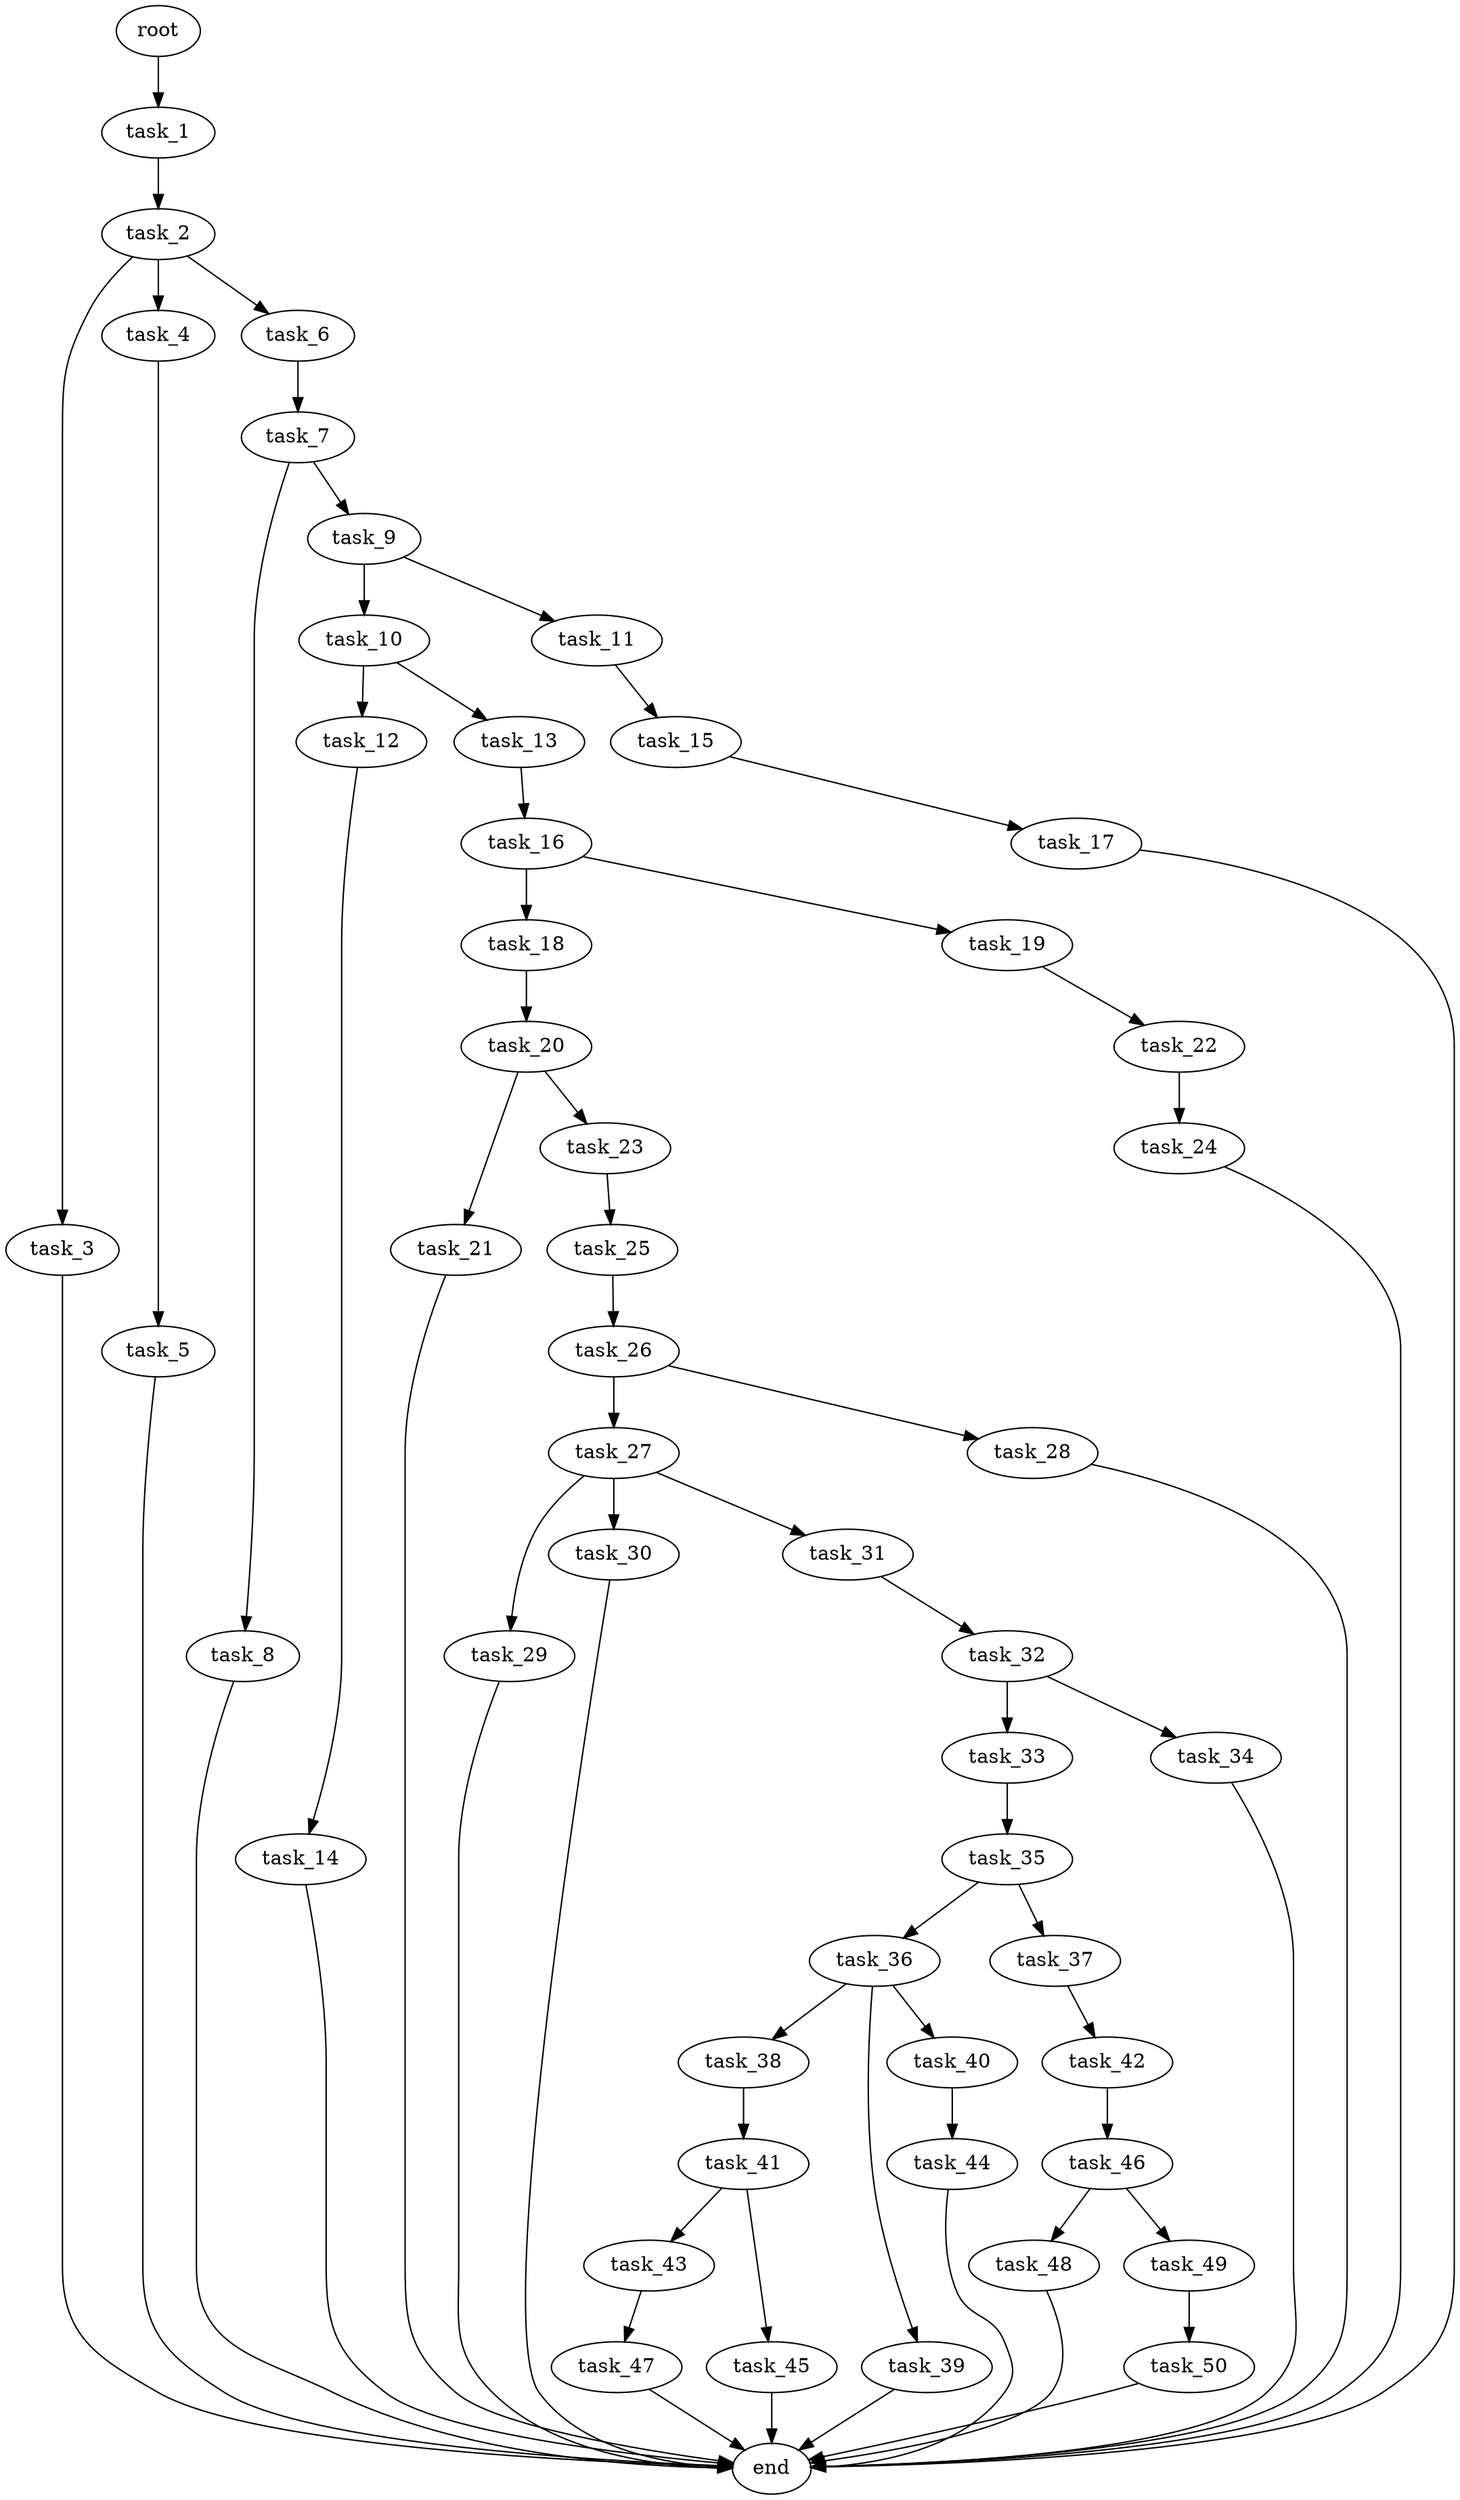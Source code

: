digraph G {
  root [size="0.000000e+00"];
  task_1 [size="6.338050e+09"];
  task_2 [size="5.062002e+09"];
  task_3 [size="3.368271e+08"];
  task_4 [size="8.205852e+07"];
  task_5 [size="2.040609e+09"];
  task_6 [size="9.099983e+09"];
  task_7 [size="5.535934e+09"];
  task_8 [size="7.208227e+08"];
  task_9 [size="8.543468e+09"];
  task_10 [size="8.704800e+09"];
  task_11 [size="4.386897e+09"];
  task_12 [size="2.420866e+09"];
  task_13 [size="7.945811e+09"];
  task_14 [size="5.270309e+09"];
  task_15 [size="4.003051e+09"];
  task_16 [size="7.468961e+09"];
  task_17 [size="1.044164e+09"];
  task_18 [size="3.459860e+09"];
  task_19 [size="2.612886e+09"];
  task_20 [size="4.168872e+09"];
  task_21 [size="1.587094e+08"];
  task_22 [size="2.451239e+09"];
  task_23 [size="1.543256e+09"];
  task_24 [size="3.930116e+09"];
  task_25 [size="6.150928e+09"];
  task_26 [size="4.374747e+09"];
  task_27 [size="8.558065e+09"];
  task_28 [size="9.314018e+09"];
  task_29 [size="8.247129e+09"];
  task_30 [size="4.029603e+09"];
  task_31 [size="7.005451e+09"];
  task_32 [size="4.958230e+09"];
  task_33 [size="4.817301e+08"];
  task_34 [size="3.328247e+09"];
  task_35 [size="2.062895e+09"];
  task_36 [size="9.251863e+09"];
  task_37 [size="8.525808e+09"];
  task_38 [size="2.989826e+09"];
  task_39 [size="5.734282e+09"];
  task_40 [size="1.071748e+09"];
  task_41 [size="6.909049e+09"];
  task_42 [size="7.106263e+09"];
  task_43 [size="8.210296e+09"];
  task_44 [size="3.490893e+09"];
  task_45 [size="4.445030e+09"];
  task_46 [size="6.265747e+09"];
  task_47 [size="6.828321e+09"];
  task_48 [size="8.030393e+09"];
  task_49 [size="3.644943e+09"];
  task_50 [size="4.266949e+08"];
  end [size="0.000000e+00"];

  root -> task_1 [size="1.000000e-12"];
  task_1 -> task_2 [size="5.062002e+08"];
  task_2 -> task_3 [size="3.368271e+07"];
  task_2 -> task_4 [size="8.205852e+06"];
  task_2 -> task_6 [size="9.099983e+08"];
  task_3 -> end [size="1.000000e-12"];
  task_4 -> task_5 [size="2.040609e+08"];
  task_5 -> end [size="1.000000e-12"];
  task_6 -> task_7 [size="5.535934e+08"];
  task_7 -> task_8 [size="7.208227e+07"];
  task_7 -> task_9 [size="8.543468e+08"];
  task_8 -> end [size="1.000000e-12"];
  task_9 -> task_10 [size="8.704800e+08"];
  task_9 -> task_11 [size="4.386897e+08"];
  task_10 -> task_12 [size="2.420866e+08"];
  task_10 -> task_13 [size="7.945811e+08"];
  task_11 -> task_15 [size="4.003051e+08"];
  task_12 -> task_14 [size="5.270309e+08"];
  task_13 -> task_16 [size="7.468961e+08"];
  task_14 -> end [size="1.000000e-12"];
  task_15 -> task_17 [size="1.044164e+08"];
  task_16 -> task_18 [size="3.459860e+08"];
  task_16 -> task_19 [size="2.612886e+08"];
  task_17 -> end [size="1.000000e-12"];
  task_18 -> task_20 [size="4.168872e+08"];
  task_19 -> task_22 [size="2.451239e+08"];
  task_20 -> task_21 [size="1.587094e+07"];
  task_20 -> task_23 [size="1.543256e+08"];
  task_21 -> end [size="1.000000e-12"];
  task_22 -> task_24 [size="3.930116e+08"];
  task_23 -> task_25 [size="6.150928e+08"];
  task_24 -> end [size="1.000000e-12"];
  task_25 -> task_26 [size="4.374747e+08"];
  task_26 -> task_27 [size="8.558065e+08"];
  task_26 -> task_28 [size="9.314018e+08"];
  task_27 -> task_29 [size="8.247129e+08"];
  task_27 -> task_30 [size="4.029603e+08"];
  task_27 -> task_31 [size="7.005451e+08"];
  task_28 -> end [size="1.000000e-12"];
  task_29 -> end [size="1.000000e-12"];
  task_30 -> end [size="1.000000e-12"];
  task_31 -> task_32 [size="4.958230e+08"];
  task_32 -> task_33 [size="4.817301e+07"];
  task_32 -> task_34 [size="3.328247e+08"];
  task_33 -> task_35 [size="2.062895e+08"];
  task_34 -> end [size="1.000000e-12"];
  task_35 -> task_36 [size="9.251863e+08"];
  task_35 -> task_37 [size="8.525808e+08"];
  task_36 -> task_38 [size="2.989826e+08"];
  task_36 -> task_39 [size="5.734282e+08"];
  task_36 -> task_40 [size="1.071748e+08"];
  task_37 -> task_42 [size="7.106263e+08"];
  task_38 -> task_41 [size="6.909049e+08"];
  task_39 -> end [size="1.000000e-12"];
  task_40 -> task_44 [size="3.490893e+08"];
  task_41 -> task_43 [size="8.210296e+08"];
  task_41 -> task_45 [size="4.445030e+08"];
  task_42 -> task_46 [size="6.265747e+08"];
  task_43 -> task_47 [size="6.828321e+08"];
  task_44 -> end [size="1.000000e-12"];
  task_45 -> end [size="1.000000e-12"];
  task_46 -> task_48 [size="8.030393e+08"];
  task_46 -> task_49 [size="3.644943e+08"];
  task_47 -> end [size="1.000000e-12"];
  task_48 -> end [size="1.000000e-12"];
  task_49 -> task_50 [size="4.266949e+07"];
  task_50 -> end [size="1.000000e-12"];
}

